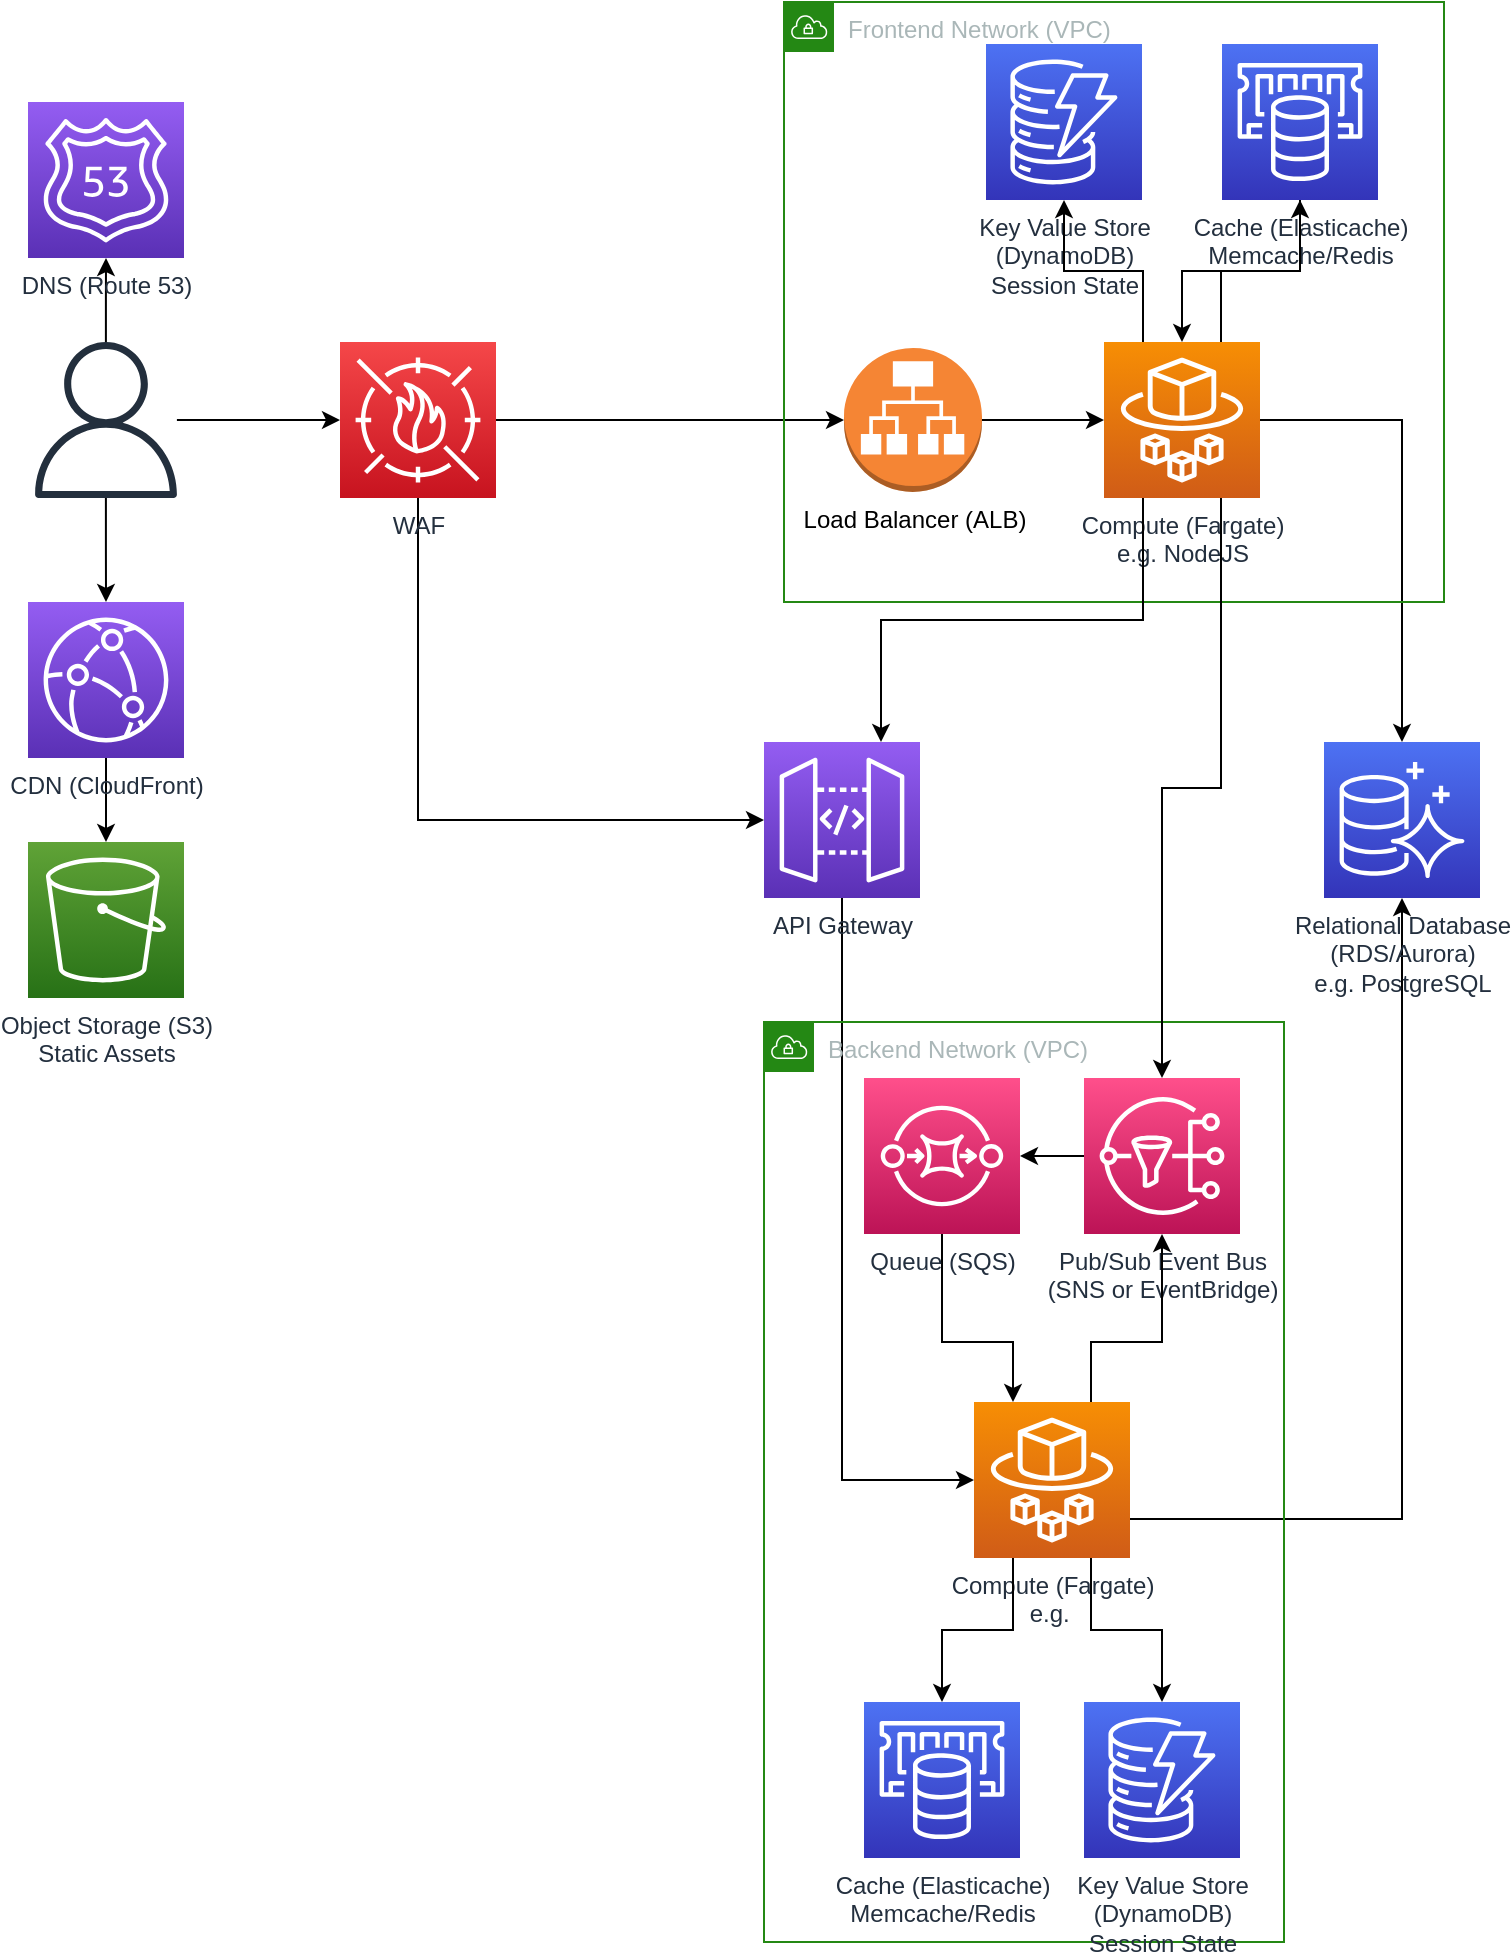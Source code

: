<mxfile version="21.0.2" type="github">
  <diagram id="Ht1M8jgEwFfnCIfOTk4-" name="Page-1">
    <mxGraphModel dx="1434" dy="1586" grid="1" gridSize="10" guides="1" tooltips="1" connect="1" arrows="1" fold="1" page="1" pageScale="1" pageWidth="1100" pageHeight="850" math="0" shadow="0">
      <root>
        <mxCell id="0" />
        <mxCell id="1" parent="0" />
        <mxCell id="CKIb83CQnGtOCc5Tpajb-8" style="edgeStyle=orthogonalEdgeStyle;rounded=0;orthogonalLoop=1;jettySize=auto;html=1;" parent="1" source="CKIb83CQnGtOCc5Tpajb-4" target="CKIb83CQnGtOCc5Tpajb-2" edge="1">
          <mxGeometry relative="1" as="geometry" />
        </mxCell>
        <mxCell id="CKIb83CQnGtOCc5Tpajb-4" value="CDN (CloudFront)" style="sketch=0;points=[[0,0,0],[0.25,0,0],[0.5,0,0],[0.75,0,0],[1,0,0],[0,1,0],[0.25,1,0],[0.5,1,0],[0.75,1,0],[1,1,0],[0,0.25,0],[0,0.5,0],[0,0.75,0],[1,0.25,0],[1,0.5,0],[1,0.75,0]];outlineConnect=0;fontColor=#232F3E;gradientColor=#945DF2;gradientDirection=north;fillColor=#5A30B5;strokeColor=#ffffff;dashed=0;verticalLabelPosition=bottom;verticalAlign=top;align=center;html=1;fontSize=12;fontStyle=0;aspect=fixed;shape=mxgraph.aws4.resourceIcon;resIcon=mxgraph.aws4.cloudfront;" parent="1" vertex="1">
          <mxGeometry x="22" y="40" width="78" height="78" as="geometry" />
        </mxCell>
        <mxCell id="CKIb83CQnGtOCc5Tpajb-17" style="edgeStyle=orthogonalEdgeStyle;rounded=0;orthogonalLoop=1;jettySize=auto;html=1;entryX=0;entryY=0.5;entryDx=0;entryDy=0;entryPerimeter=0;" parent="1" source="CKIb83CQnGtOCc5Tpajb-6" target="CKIb83CQnGtOCc5Tpajb-15" edge="1">
          <mxGeometry relative="1" as="geometry" />
        </mxCell>
        <mxCell id="CKIb83CQnGtOCc5Tpajb-79" style="edgeStyle=orthogonalEdgeStyle;rounded=0;orthogonalLoop=1;jettySize=auto;html=1;exitX=0.5;exitY=1;exitDx=0;exitDy=0;exitPerimeter=0;entryX=0;entryY=0.5;entryDx=0;entryDy=0;entryPerimeter=0;" parent="1" source="CKIb83CQnGtOCc5Tpajb-6" target="CKIb83CQnGtOCc5Tpajb-5" edge="1">
          <mxGeometry relative="1" as="geometry" />
        </mxCell>
        <mxCell id="CKIb83CQnGtOCc5Tpajb-6" value="WAF" style="sketch=0;points=[[0,0,0],[0.25,0,0],[0.5,0,0],[0.75,0,0],[1,0,0],[0,1,0],[0.25,1,0],[0.5,1,0],[0.75,1,0],[1,1,0],[0,0.25,0],[0,0.5,0],[0,0.75,0],[1,0.25,0],[1,0.5,0],[1,0.75,0]];outlineConnect=0;fontColor=#232F3E;gradientColor=#F54749;gradientDirection=north;fillColor=#C7131F;strokeColor=#ffffff;dashed=0;verticalLabelPosition=bottom;verticalAlign=top;align=center;html=1;fontSize=12;fontStyle=0;aspect=fixed;shape=mxgraph.aws4.resourceIcon;resIcon=mxgraph.aws4.waf;" parent="1" vertex="1">
          <mxGeometry x="178" y="-90" width="78" height="78" as="geometry" />
        </mxCell>
        <mxCell id="CKIb83CQnGtOCc5Tpajb-20" style="edgeStyle=orthogonalEdgeStyle;rounded=0;orthogonalLoop=1;jettySize=auto;html=1;" parent="1" source="CKIb83CQnGtOCc5Tpajb-7" target="CKIb83CQnGtOCc5Tpajb-18" edge="1">
          <mxGeometry relative="1" as="geometry" />
        </mxCell>
        <mxCell id="CKIb83CQnGtOCc5Tpajb-59" style="edgeStyle=orthogonalEdgeStyle;rounded=0;orthogonalLoop=1;jettySize=auto;html=1;entryX=0.5;entryY=0;entryDx=0;entryDy=0;entryPerimeter=0;" parent="1" source="CKIb83CQnGtOCc5Tpajb-7" target="CKIb83CQnGtOCc5Tpajb-4" edge="1">
          <mxGeometry relative="1" as="geometry" />
        </mxCell>
        <mxCell id="CKIb83CQnGtOCc5Tpajb-64" style="edgeStyle=orthogonalEdgeStyle;rounded=0;orthogonalLoop=1;jettySize=auto;html=1;entryX=0;entryY=0.5;entryDx=0;entryDy=0;entryPerimeter=0;" parent="1" source="CKIb83CQnGtOCc5Tpajb-7" target="CKIb83CQnGtOCc5Tpajb-6" edge="1">
          <mxGeometry relative="1" as="geometry" />
        </mxCell>
        <mxCell id="CKIb83CQnGtOCc5Tpajb-7" value="" style="sketch=0;outlineConnect=0;fontColor=#232F3E;gradientColor=none;fillColor=#232F3D;strokeColor=none;dashed=0;verticalLabelPosition=bottom;verticalAlign=top;align=center;html=1;fontSize=12;fontStyle=0;aspect=fixed;pointerEvents=1;shape=mxgraph.aws4.user;" parent="1" vertex="1">
          <mxGeometry x="22" y="-90" width="78" height="78" as="geometry" />
        </mxCell>
        <mxCell id="CKIb83CQnGtOCc5Tpajb-2" value="Object Storage (S3)&lt;br&gt;Static Assets" style="sketch=0;points=[[0,0,0],[0.25,0,0],[0.5,0,0],[0.75,0,0],[1,0,0],[0,1,0],[0.25,1,0],[0.5,1,0],[0.75,1,0],[1,1,0],[0,0.25,0],[0,0.5,0],[0,0.75,0],[1,0.25,0],[1,0.5,0],[1,0.75,0]];outlineConnect=0;fontColor=#232F3E;gradientColor=#60A337;gradientDirection=north;fillColor=#277116;strokeColor=#ffffff;dashed=0;verticalLabelPosition=bottom;verticalAlign=top;align=center;html=1;fontSize=12;fontStyle=0;aspect=fixed;shape=mxgraph.aws4.resourceIcon;resIcon=mxgraph.aws4.s3;" parent="1" vertex="1">
          <mxGeometry x="22" y="160" width="78" height="78" as="geometry" />
        </mxCell>
        <mxCell id="CKIb83CQnGtOCc5Tpajb-18" value="DNS (Route 53)" style="sketch=0;points=[[0,0,0],[0.25,0,0],[0.5,0,0],[0.75,0,0],[1,0,0],[0,1,0],[0.25,1,0],[0.5,1,0],[0.75,1,0],[1,1,0],[0,0.25,0],[0,0.5,0],[0,0.75,0],[1,0.25,0],[1,0.5,0],[1,0.75,0]];outlineConnect=0;fontColor=#232F3E;gradientColor=#945DF2;gradientDirection=north;fillColor=#5A30B5;strokeColor=#ffffff;dashed=0;verticalLabelPosition=bottom;verticalAlign=top;align=center;html=1;fontSize=12;fontStyle=0;aspect=fixed;shape=mxgraph.aws4.resourceIcon;resIcon=mxgraph.aws4.route_53;" parent="1" vertex="1">
          <mxGeometry x="22" y="-210" width="78" height="78" as="geometry" />
        </mxCell>
        <mxCell id="CKIb83CQnGtOCc5Tpajb-57" style="edgeStyle=orthogonalEdgeStyle;rounded=0;orthogonalLoop=1;jettySize=auto;html=1;exitX=1;exitY=0.75;exitDx=0;exitDy=0;exitPerimeter=0;" parent="1" source="CKIb83CQnGtOCc5Tpajb-32" target="CKIb83CQnGtOCc5Tpajb-67" edge="1">
          <mxGeometry relative="1" as="geometry" />
        </mxCell>
        <mxCell id="CKIb83CQnGtOCc5Tpajb-80" style="edgeStyle=orthogonalEdgeStyle;rounded=0;orthogonalLoop=1;jettySize=auto;html=1;exitX=0.5;exitY=1;exitDx=0;exitDy=0;exitPerimeter=0;entryX=0;entryY=0.5;entryDx=0;entryDy=0;entryPerimeter=0;" parent="1" source="CKIb83CQnGtOCc5Tpajb-5" target="CKIb83CQnGtOCc5Tpajb-32" edge="1">
          <mxGeometry relative="1" as="geometry" />
        </mxCell>
        <mxCell id="CKIb83CQnGtOCc5Tpajb-5" value="API Gateway" style="sketch=0;points=[[0,0,0],[0.25,0,0],[0.5,0,0],[0.75,0,0],[1,0,0],[0,1,0],[0.25,1,0],[0.5,1,0],[0.75,1,0],[1,1,0],[0,0.25,0],[0,0.5,0],[0,0.75,0],[1,0.25,0],[1,0.5,0],[1,0.75,0]];outlineConnect=0;fontColor=#232F3E;gradientColor=#945DF2;gradientDirection=north;fillColor=#5A30B5;strokeColor=#ffffff;dashed=0;verticalLabelPosition=bottom;verticalAlign=top;align=center;html=1;fontSize=12;fontStyle=0;aspect=fixed;shape=mxgraph.aws4.resourceIcon;resIcon=mxgraph.aws4.api_gateway;" parent="1" vertex="1">
          <mxGeometry x="390" y="110" width="78" height="78" as="geometry" />
        </mxCell>
        <mxCell id="CKIb83CQnGtOCc5Tpajb-58" style="edgeStyle=orthogonalEdgeStyle;rounded=0;orthogonalLoop=1;jettySize=auto;html=1;exitX=1;exitY=0.5;exitDx=0;exitDy=0;exitPerimeter=0;entryX=0.5;entryY=0;entryDx=0;entryDy=0;entryPerimeter=0;" parent="1" source="CKIb83CQnGtOCc5Tpajb-11" target="CKIb83CQnGtOCc5Tpajb-67" edge="1">
          <mxGeometry relative="1" as="geometry" />
        </mxCell>
        <mxCell id="CKIb83CQnGtOCc5Tpajb-66" value="" style="group" parent="1" vertex="1" connectable="0">
          <mxGeometry x="400" y="-260" width="330" height="300" as="geometry" />
        </mxCell>
        <mxCell id="CKIb83CQnGtOCc5Tpajb-12" value="Key Value Store&lt;br&gt;(DynamoDB)&lt;br&gt;Session State" style="sketch=0;points=[[0,0,0],[0.25,0,0],[0.5,0,0],[0.75,0,0],[1,0,0],[0,1,0],[0.25,1,0],[0.5,1,0],[0.75,1,0],[1,1,0],[0,0.25,0],[0,0.5,0],[0,0.75,0],[1,0.25,0],[1,0.5,0],[1,0.75,0]];outlineConnect=0;fontColor=#232F3E;gradientColor=#4D72F3;gradientDirection=north;fillColor=#3334B9;strokeColor=#ffffff;dashed=0;verticalLabelPosition=bottom;verticalAlign=top;align=center;html=1;fontSize=12;fontStyle=0;aspect=fixed;shape=mxgraph.aws4.resourceIcon;resIcon=mxgraph.aws4.dynamodb;" parent="CKIb83CQnGtOCc5Tpajb-66" vertex="1">
          <mxGeometry x="101" y="21" width="78" height="78" as="geometry" />
        </mxCell>
        <mxCell id="CKIb83CQnGtOCc5Tpajb-81" value="" style="edgeStyle=orthogonalEdgeStyle;rounded=0;orthogonalLoop=1;jettySize=auto;html=1;" parent="CKIb83CQnGtOCc5Tpajb-66" source="CKIb83CQnGtOCc5Tpajb-14" target="CKIb83CQnGtOCc5Tpajb-11" edge="1">
          <mxGeometry relative="1" as="geometry" />
        </mxCell>
        <mxCell id="CKIb83CQnGtOCc5Tpajb-14" value="Cache (Elasticache)&lt;br&gt;Memcache/Redis" style="sketch=0;points=[[0,0,0],[0.25,0,0],[0.5,0,0],[0.75,0,0],[1,0,0],[0,1,0],[0.25,1,0],[0.5,1,0],[0.75,1,0],[1,1,0],[0,0.25,0],[0,0.5,0],[0,0.75,0],[1,0.25,0],[1,0.5,0],[1,0.75,0]];outlineConnect=0;fontColor=#232F3E;gradientColor=#4D72F3;gradientDirection=north;fillColor=#3334B9;strokeColor=#ffffff;dashed=0;verticalLabelPosition=bottom;verticalAlign=top;align=center;html=1;fontSize=12;fontStyle=0;aspect=fixed;shape=mxgraph.aws4.resourceIcon;resIcon=mxgraph.aws4.elasticache;" parent="CKIb83CQnGtOCc5Tpajb-66" vertex="1">
          <mxGeometry x="219" y="21" width="78" height="78" as="geometry" />
        </mxCell>
        <mxCell id="CKIb83CQnGtOCc5Tpajb-60" style="edgeStyle=orthogonalEdgeStyle;rounded=0;orthogonalLoop=1;jettySize=auto;html=1;exitX=0.25;exitY=0;exitDx=0;exitDy=0;exitPerimeter=0;" parent="CKIb83CQnGtOCc5Tpajb-66" source="CKIb83CQnGtOCc5Tpajb-11" target="CKIb83CQnGtOCc5Tpajb-12" edge="1">
          <mxGeometry relative="1" as="geometry" />
        </mxCell>
        <mxCell id="CKIb83CQnGtOCc5Tpajb-61" style="edgeStyle=orthogonalEdgeStyle;rounded=0;orthogonalLoop=1;jettySize=auto;html=1;exitX=0.75;exitY=0;exitDx=0;exitDy=0;exitPerimeter=0;" parent="CKIb83CQnGtOCc5Tpajb-66" source="CKIb83CQnGtOCc5Tpajb-11" target="CKIb83CQnGtOCc5Tpajb-14" edge="1">
          <mxGeometry relative="1" as="geometry" />
        </mxCell>
        <mxCell id="CKIb83CQnGtOCc5Tpajb-11" value="Compute (Fargate)&lt;br&gt;e.g. NodeJS" style="sketch=0;points=[[0,0,0],[0.25,0,0],[0.5,0,0],[0.75,0,0],[1,0,0],[0,1,0],[0.25,1,0],[0.5,1,0],[0.75,1,0],[1,1,0],[0,0.25,0],[0,0.5,0],[0,0.75,0],[1,0.25,0],[1,0.5,0],[1,0.75,0]];outlineConnect=0;fontColor=#232F3E;gradientColor=#F78E04;gradientDirection=north;fillColor=#D05C17;strokeColor=#ffffff;dashed=0;verticalLabelPosition=bottom;verticalAlign=top;align=center;html=1;fontSize=12;fontStyle=0;aspect=fixed;shape=mxgraph.aws4.resourceIcon;resIcon=mxgraph.aws4.fargate;" parent="CKIb83CQnGtOCc5Tpajb-66" vertex="1">
          <mxGeometry x="160" y="170" width="78" height="78" as="geometry" />
        </mxCell>
        <mxCell id="CKIb83CQnGtOCc5Tpajb-24" style="edgeStyle=orthogonalEdgeStyle;rounded=0;orthogonalLoop=1;jettySize=auto;html=1;entryX=0;entryY=0.5;entryDx=0;entryDy=0;entryPerimeter=0;" parent="CKIb83CQnGtOCc5Tpajb-66" source="CKIb83CQnGtOCc5Tpajb-15" target="CKIb83CQnGtOCc5Tpajb-11" edge="1">
          <mxGeometry relative="1" as="geometry" />
        </mxCell>
        <mxCell id="CKIb83CQnGtOCc5Tpajb-15" value="Load Balancer (ALB)" style="outlineConnect=0;dashed=0;verticalLabelPosition=bottom;verticalAlign=top;align=center;html=1;shape=mxgraph.aws3.application_load_balancer;fillColor=#F58534;gradientColor=none;" parent="CKIb83CQnGtOCc5Tpajb-66" vertex="1">
          <mxGeometry x="30" y="173" width="69" height="72" as="geometry" />
        </mxCell>
        <mxCell id="CKIb83CQnGtOCc5Tpajb-65" value="Frontend Network (VPC)" style="points=[[0,0],[0.25,0],[0.5,0],[0.75,0],[1,0],[1,0.25],[1,0.5],[1,0.75],[1,1],[0.75,1],[0.5,1],[0.25,1],[0,1],[0,0.75],[0,0.5],[0,0.25]];outlineConnect=0;gradientColor=none;html=1;whiteSpace=wrap;fontSize=12;fontStyle=0;container=1;pointerEvents=0;collapsible=0;recursiveResize=0;shape=mxgraph.aws4.group;grIcon=mxgraph.aws4.group_vpc;strokeColor=#248814;fillColor=none;verticalAlign=top;align=left;spacingLeft=30;fontColor=#AAB7B8;dashed=0;" parent="CKIb83CQnGtOCc5Tpajb-66" vertex="1">
          <mxGeometry width="330" height="300" as="geometry" />
        </mxCell>
        <mxCell id="CKIb83CQnGtOCc5Tpajb-67" value="Relational Database&lt;br style=&quot;border-color: var(--border-color);&quot;&gt;(RDS/Aurora)&lt;br style=&quot;border-color: var(--border-color);&quot;&gt;e.g. PostgreSQL" style="sketch=0;points=[[0,0,0],[0.25,0,0],[0.5,0,0],[0.75,0,0],[1,0,0],[0,1,0],[0.25,1,0],[0.5,1,0],[0.75,1,0],[1,1,0],[0,0.25,0],[0,0.5,0],[0,0.75,0],[1,0.25,0],[1,0.5,0],[1,0.75,0]];outlineConnect=0;fontColor=#232F3E;gradientColor=#4D72F3;gradientDirection=north;fillColor=#3334B9;strokeColor=#ffffff;dashed=0;verticalLabelPosition=bottom;verticalAlign=top;align=center;html=1;fontSize=12;fontStyle=0;aspect=fixed;shape=mxgraph.aws4.resourceIcon;resIcon=mxgraph.aws4.aurora;" parent="1" vertex="1">
          <mxGeometry x="670" y="110" width="78" height="78" as="geometry" />
        </mxCell>
        <mxCell id="CKIb83CQnGtOCc5Tpajb-69" value="Backend Network (VPC)" style="points=[[0,0],[0.25,0],[0.5,0],[0.75,0],[1,0],[1,0.25],[1,0.5],[1,0.75],[1,1],[0.75,1],[0.5,1],[0.25,1],[0,1],[0,0.75],[0,0.5],[0,0.25]];outlineConnect=0;gradientColor=none;html=1;whiteSpace=wrap;fontSize=12;fontStyle=0;container=1;pointerEvents=0;collapsible=0;recursiveResize=0;shape=mxgraph.aws4.group;grIcon=mxgraph.aws4.group_vpc;strokeColor=#248814;fillColor=none;verticalAlign=top;align=left;spacingLeft=30;fontColor=#AAB7B8;dashed=0;" parent="1" vertex="1">
          <mxGeometry x="390" y="250" width="260" height="460" as="geometry" />
        </mxCell>
        <mxCell id="CKIb83CQnGtOCc5Tpajb-72" style="edgeStyle=orthogonalEdgeStyle;rounded=0;orthogonalLoop=1;jettySize=auto;html=1;exitX=0.5;exitY=1;exitDx=0;exitDy=0;exitPerimeter=0;entryX=0.25;entryY=0;entryDx=0;entryDy=0;entryPerimeter=0;" parent="CKIb83CQnGtOCc5Tpajb-69" source="CKIb83CQnGtOCc5Tpajb-37" target="CKIb83CQnGtOCc5Tpajb-32" edge="1">
          <mxGeometry relative="1" as="geometry">
            <Array as="points">
              <mxPoint x="89" y="160" />
              <mxPoint x="125" y="160" />
            </Array>
          </mxGeometry>
        </mxCell>
        <mxCell id="CKIb83CQnGtOCc5Tpajb-37" value="Queue (SQS)" style="sketch=0;points=[[0,0,0],[0.25,0,0],[0.5,0,0],[0.75,0,0],[1,0,0],[0,1,0],[0.25,1,0],[0.5,1,0],[0.75,1,0],[1,1,0],[0,0.25,0],[0,0.5,0],[0,0.75,0],[1,0.25,0],[1,0.5,0],[1,0.75,0]];outlineConnect=0;fontColor=#232F3E;gradientColor=#FF4F8B;gradientDirection=north;fillColor=#BC1356;strokeColor=#ffffff;dashed=0;verticalLabelPosition=bottom;verticalAlign=top;align=center;html=1;fontSize=12;fontStyle=0;aspect=fixed;shape=mxgraph.aws4.resourceIcon;resIcon=mxgraph.aws4.sqs;" parent="CKIb83CQnGtOCc5Tpajb-69" vertex="1">
          <mxGeometry x="50" y="28" width="78" height="78" as="geometry" />
        </mxCell>
        <mxCell id="CKIb83CQnGtOCc5Tpajb-32" value="Compute (Fargate)&lt;br&gt;e.g.&amp;nbsp;" style="sketch=0;points=[[0,0,0],[0.25,0,0],[0.5,0,0],[0.75,0,0],[1,0,0],[0,1,0],[0.25,1,0],[0.5,1,0],[0.75,1,0],[1,1,0],[0,0.25,0],[0,0.5,0],[0,0.75,0],[1,0.25,0],[1,0.5,0],[1,0.75,0]];outlineConnect=0;fontColor=#232F3E;gradientColor=#F78E04;gradientDirection=north;fillColor=#D05C17;strokeColor=#ffffff;dashed=0;verticalLabelPosition=bottom;verticalAlign=top;align=center;html=1;fontSize=12;fontStyle=0;aspect=fixed;shape=mxgraph.aws4.resourceIcon;resIcon=mxgraph.aws4.fargate;" parent="CKIb83CQnGtOCc5Tpajb-69" vertex="1">
          <mxGeometry x="105" y="190" width="78" height="78" as="geometry" />
        </mxCell>
        <mxCell id="CKIb83CQnGtOCc5Tpajb-33" value="Key Value Store&lt;br&gt;(DynamoDB)&lt;br&gt;Session State" style="sketch=0;points=[[0,0,0],[0.25,0,0],[0.5,0,0],[0.75,0,0],[1,0,0],[0,1,0],[0.25,1,0],[0.5,1,0],[0.75,1,0],[1,1,0],[0,0.25,0],[0,0.5,0],[0,0.75,0],[1,0.25,0],[1,0.5,0],[1,0.75,0]];outlineConnect=0;fontColor=#232F3E;gradientColor=#4D72F3;gradientDirection=north;fillColor=#3334B9;strokeColor=#ffffff;dashed=0;verticalLabelPosition=bottom;verticalAlign=top;align=center;html=1;fontSize=12;fontStyle=0;aspect=fixed;shape=mxgraph.aws4.resourceIcon;resIcon=mxgraph.aws4.dynamodb;" parent="CKIb83CQnGtOCc5Tpajb-69" vertex="1">
          <mxGeometry x="160" y="340" width="78" height="78" as="geometry" />
        </mxCell>
        <mxCell id="CKIb83CQnGtOCc5Tpajb-63" style="edgeStyle=orthogonalEdgeStyle;rounded=0;orthogonalLoop=1;jettySize=auto;html=1;exitX=0.75;exitY=1;exitDx=0;exitDy=0;exitPerimeter=0;" parent="CKIb83CQnGtOCc5Tpajb-69" source="CKIb83CQnGtOCc5Tpajb-32" target="CKIb83CQnGtOCc5Tpajb-33" edge="1">
          <mxGeometry relative="1" as="geometry" />
        </mxCell>
        <mxCell id="CKIb83CQnGtOCc5Tpajb-34" value="Cache (Elasticache)&lt;br&gt;Memcache/Redis" style="sketch=0;points=[[0,0,0],[0.25,0,0],[0.5,0,0],[0.75,0,0],[1,0,0],[0,1,0],[0.25,1,0],[0.5,1,0],[0.75,1,0],[1,1,0],[0,0.25,0],[0,0.5,0],[0,0.75,0],[1,0.25,0],[1,0.5,0],[1,0.75,0]];outlineConnect=0;fontColor=#232F3E;gradientColor=#4D72F3;gradientDirection=north;fillColor=#3334B9;strokeColor=#ffffff;dashed=0;verticalLabelPosition=bottom;verticalAlign=top;align=center;html=1;fontSize=12;fontStyle=0;aspect=fixed;shape=mxgraph.aws4.resourceIcon;resIcon=mxgraph.aws4.elasticache;" parent="CKIb83CQnGtOCc5Tpajb-69" vertex="1">
          <mxGeometry x="50" y="340" width="78" height="78" as="geometry" />
        </mxCell>
        <mxCell id="CKIb83CQnGtOCc5Tpajb-62" style="edgeStyle=orthogonalEdgeStyle;rounded=0;orthogonalLoop=1;jettySize=auto;html=1;exitX=0.25;exitY=1;exitDx=0;exitDy=0;exitPerimeter=0;entryX=0.5;entryY=0;entryDx=0;entryDy=0;entryPerimeter=0;" parent="CKIb83CQnGtOCc5Tpajb-69" source="CKIb83CQnGtOCc5Tpajb-32" target="CKIb83CQnGtOCc5Tpajb-34" edge="1">
          <mxGeometry relative="1" as="geometry" />
        </mxCell>
        <mxCell id="CKIb83CQnGtOCc5Tpajb-75" style="edgeStyle=orthogonalEdgeStyle;rounded=0;orthogonalLoop=1;jettySize=auto;html=1;exitX=0;exitY=0.5;exitDx=0;exitDy=0;exitPerimeter=0;entryX=1;entryY=0.5;entryDx=0;entryDy=0;entryPerimeter=0;" parent="CKIb83CQnGtOCc5Tpajb-69" source="CKIb83CQnGtOCc5Tpajb-38" target="CKIb83CQnGtOCc5Tpajb-37" edge="1">
          <mxGeometry relative="1" as="geometry" />
        </mxCell>
        <mxCell id="CKIb83CQnGtOCc5Tpajb-38" value="Pub/Sub Event Bus&lt;br&gt;(SNS or EventBridge)" style="sketch=0;points=[[0,0,0],[0.25,0,0],[0.5,0,0],[0.75,0,0],[1,0,0],[0,1,0],[0.25,1,0],[0.5,1,0],[0.75,1,0],[1,1,0],[0,0.25,0],[0,0.5,0],[0,0.75,0],[1,0.25,0],[1,0.5,0],[1,0.75,0]];outlineConnect=0;fontColor=#232F3E;gradientColor=#FF4F8B;gradientDirection=north;fillColor=#BC1356;strokeColor=#ffffff;dashed=0;verticalLabelPosition=bottom;verticalAlign=top;align=center;html=1;fontSize=12;fontStyle=0;aspect=fixed;shape=mxgraph.aws4.resourceIcon;resIcon=mxgraph.aws4.sns;" parent="CKIb83CQnGtOCc5Tpajb-69" vertex="1">
          <mxGeometry x="160" y="28" width="78" height="78" as="geometry" />
        </mxCell>
        <mxCell id="CKIb83CQnGtOCc5Tpajb-54" style="edgeStyle=orthogonalEdgeStyle;rounded=0;orthogonalLoop=1;jettySize=auto;html=1;exitX=0.75;exitY=0;exitDx=0;exitDy=0;exitPerimeter=0;entryX=0.5;entryY=1;entryDx=0;entryDy=0;entryPerimeter=0;" parent="CKIb83CQnGtOCc5Tpajb-69" source="CKIb83CQnGtOCc5Tpajb-32" target="CKIb83CQnGtOCc5Tpajb-38" edge="1">
          <mxGeometry relative="1" as="geometry">
            <Array as="points">
              <mxPoint x="164" y="160" />
              <mxPoint x="199" y="160" />
            </Array>
          </mxGeometry>
        </mxCell>
        <mxCell id="CKIb83CQnGtOCc5Tpajb-77" style="edgeStyle=orthogonalEdgeStyle;rounded=0;orthogonalLoop=1;jettySize=auto;html=1;exitX=0.25;exitY=1;exitDx=0;exitDy=0;exitPerimeter=0;entryX=0.75;entryY=0;entryDx=0;entryDy=0;entryPerimeter=0;" parent="1" source="CKIb83CQnGtOCc5Tpajb-11" target="CKIb83CQnGtOCc5Tpajb-5" edge="1">
          <mxGeometry relative="1" as="geometry" />
        </mxCell>
        <mxCell id="CKIb83CQnGtOCc5Tpajb-78" style="edgeStyle=orthogonalEdgeStyle;rounded=0;orthogonalLoop=1;jettySize=auto;html=1;exitX=0.75;exitY=1;exitDx=0;exitDy=0;exitPerimeter=0;entryX=0.5;entryY=0;entryDx=0;entryDy=0;entryPerimeter=0;" parent="1" source="CKIb83CQnGtOCc5Tpajb-11" target="CKIb83CQnGtOCc5Tpajb-38" edge="1">
          <mxGeometry relative="1" as="geometry" />
        </mxCell>
      </root>
    </mxGraphModel>
  </diagram>
</mxfile>
